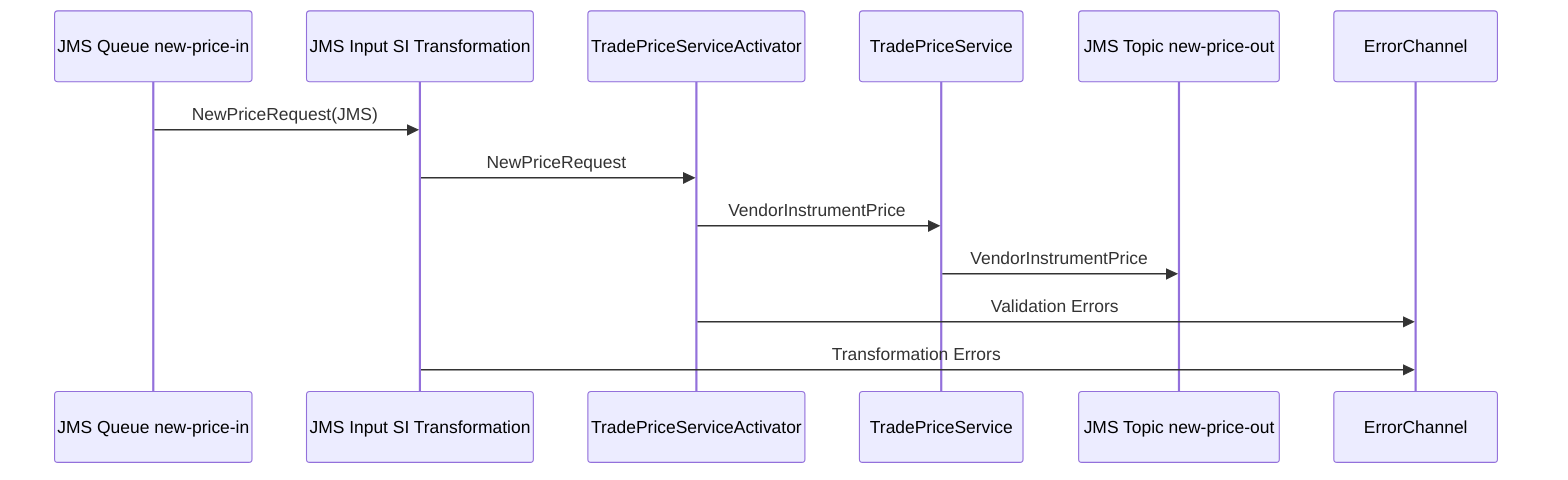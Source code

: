 sequenceDiagram
     JMS Queue new-price-in->>JMS Input SI Transformation:NewPriceRequest(JMS)
     JMS Input SI Transformation->>TradePriceServiceActivator: NewPriceRequest
     TradePriceServiceActivator->>TradePriceService: VendorInstrumentPrice
     TradePriceService->>JMS Topic new-price-out: VendorInstrumentPrice
     TradePriceServiceActivator->>ErrorChannel: Validation Errors
     JMS Input SI Transformation->>ErrorChannel: Transformation Errors